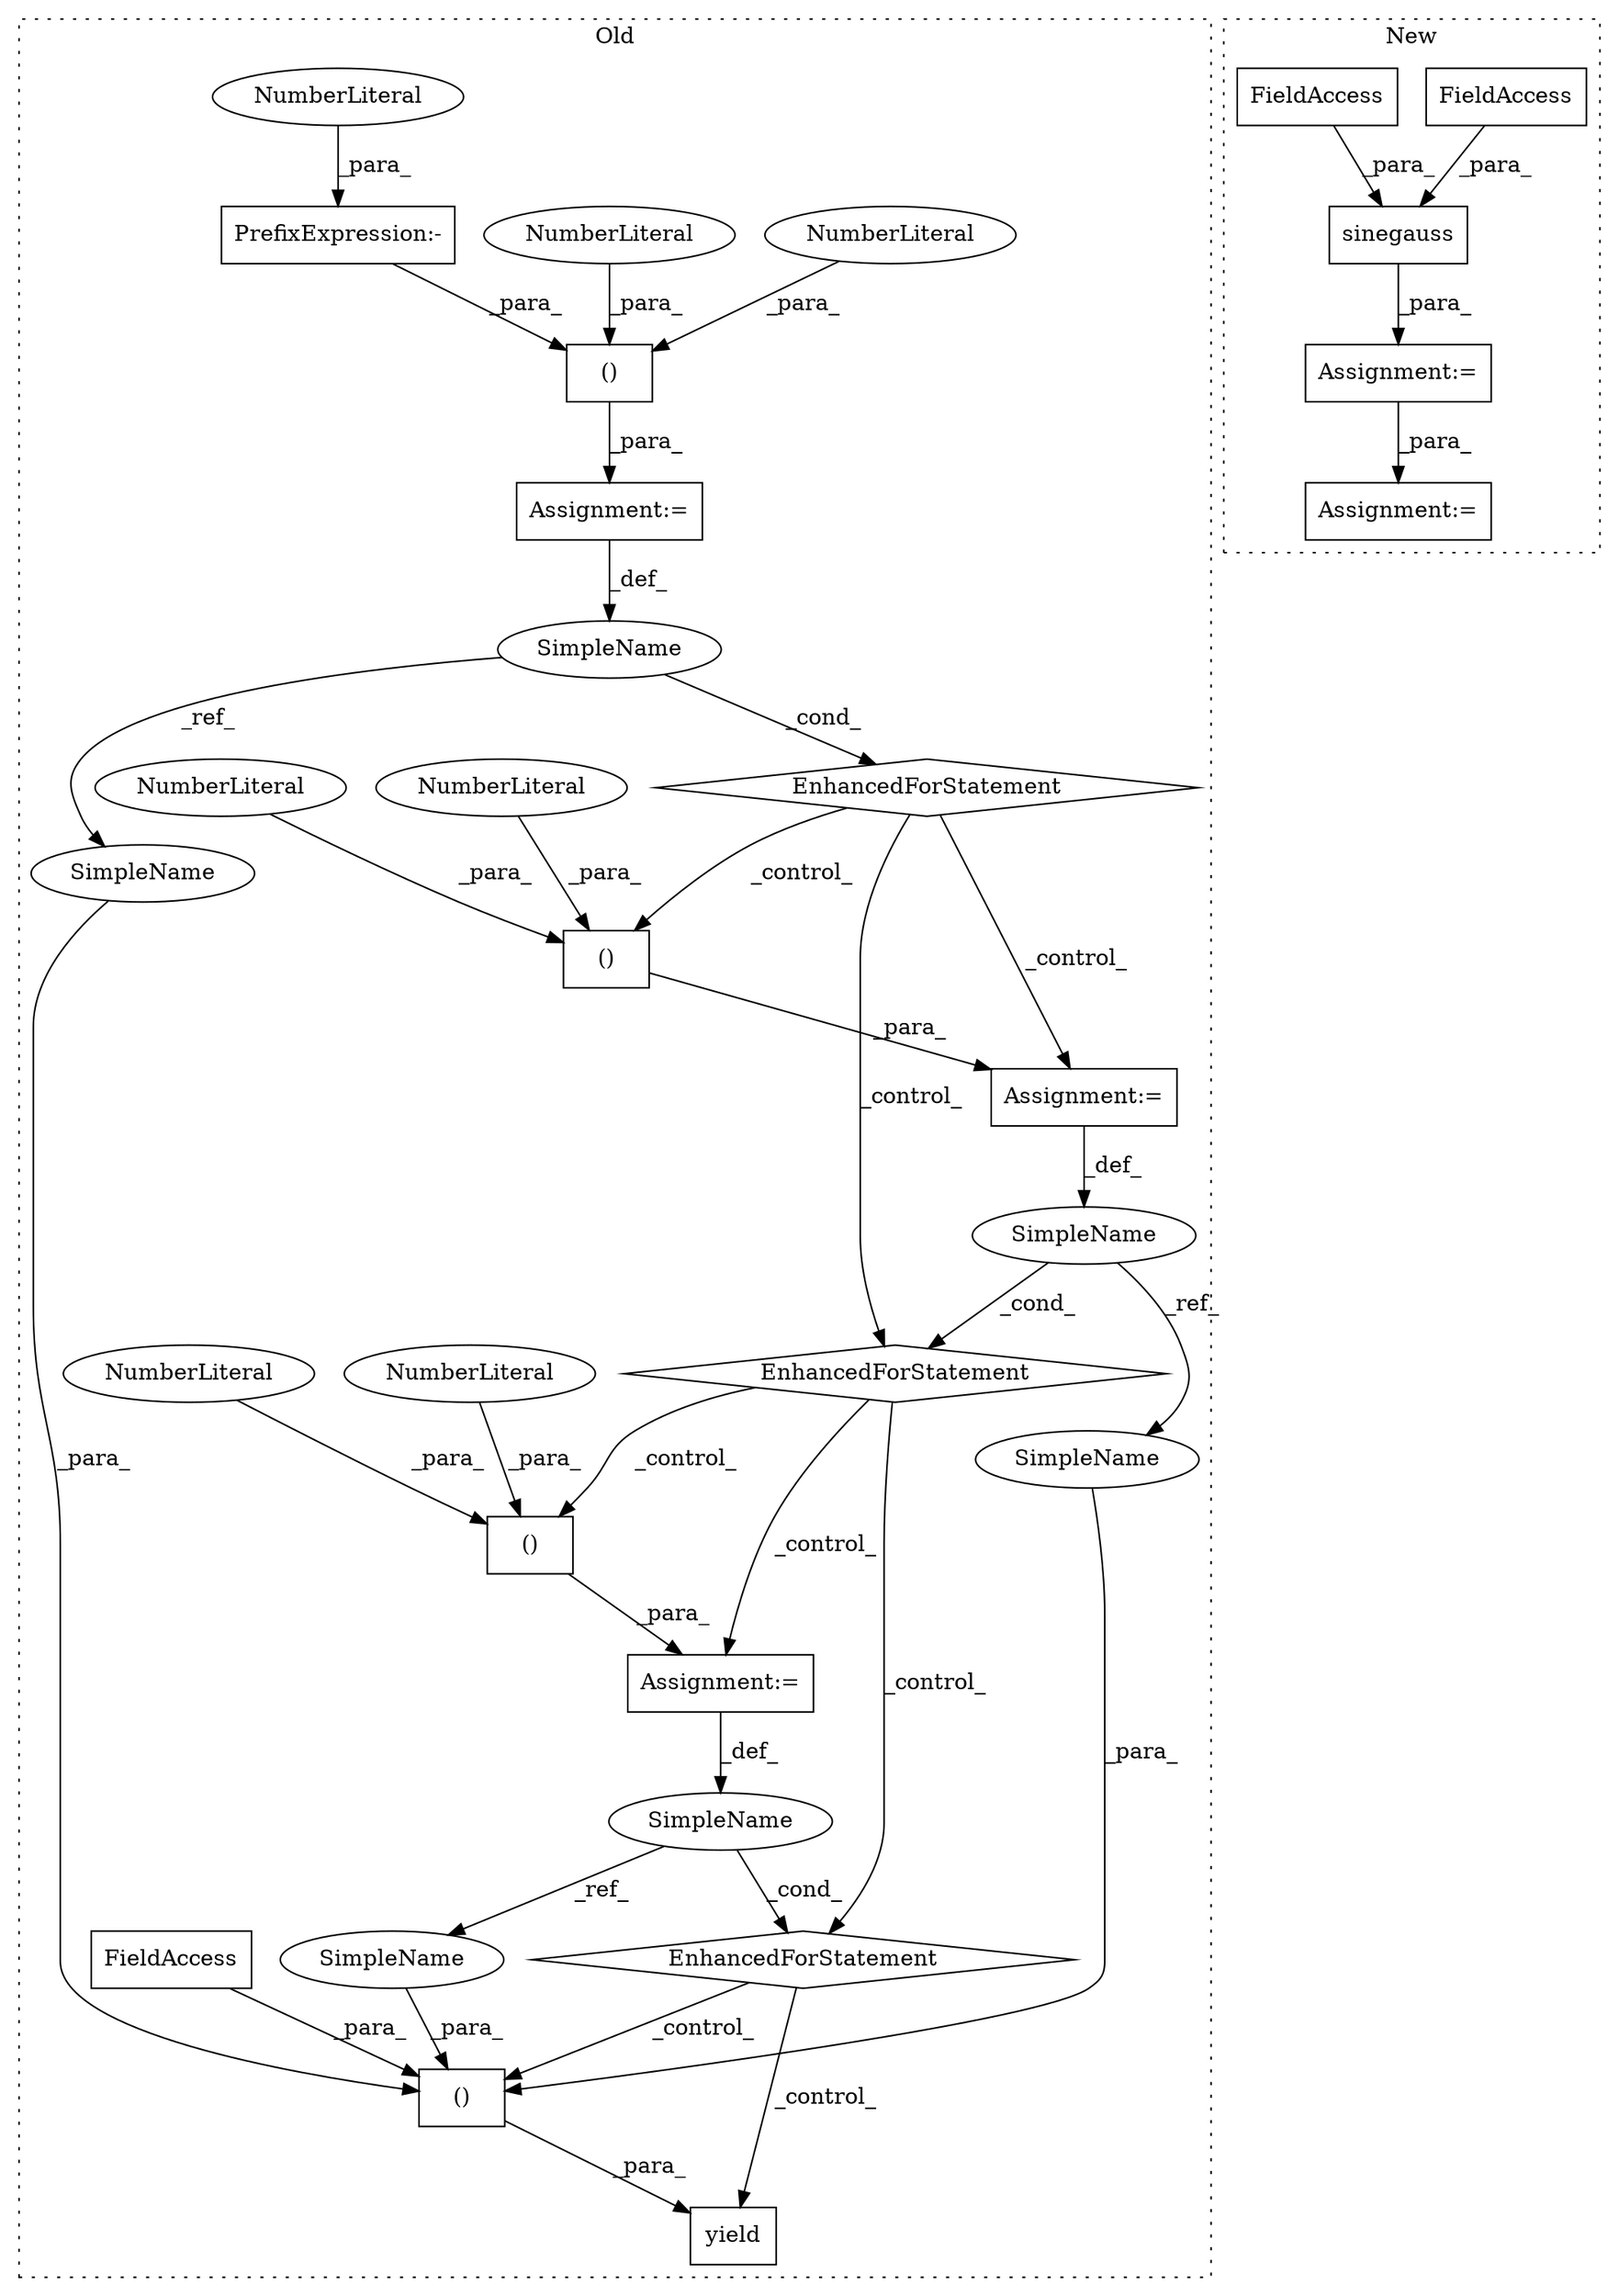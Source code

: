 digraph G {
subgraph cluster0 {
1 [label="EnhancedForStatement" a="70" s="2820,2923" l="57,3" shape="diamond"];
3 [label="SimpleName" a="42" s="2881" l="2" shape="ellipse"];
4 [label="yield" a="112" s="3181" l="20" shape="box"];
5 [label="()" a="106" s="3015" l="30" shape="box"];
6 [label="NumberLiteral" a="34" s="3044" l="1" shape="ellipse"];
7 [label="()" a="106" s="3149" l="15" shape="box"];
8 [label="NumberLiteral" a="34" s="3163" l="1" shape="ellipse"];
9 [label="()" a="106" s="3201" l="97" shape="box"];
10 [label="NumberLiteral" a="34" s="3030" l="1" shape="ellipse"];
11 [label="()" a="106" s="2893" l="30" shape="box"];
12 [label="NumberLiteral" a="34" s="3149" l="1" shape="ellipse"];
13 [label="NumberLiteral" a="34" s="2908" l="1" shape="ellipse"];
14 [label="NumberLiteral" a="34" s="2922" l="1" shape="ellipse"];
17 [label="EnhancedForStatement" a="70" s="3060,3164" l="65,3" shape="diamond"];
18 [label="FieldAccess" a="22" s="3201" l="20" shape="box"];
19 [label="EnhancedForStatement" a="70" s="2936,3045" l="61,3" shape="diamond"];
20 [label="SimpleName" a="42" s="3129" l="6" shape="ellipse"];
21 [label="SimpleName" a="42" s="3001" l="2" shape="ellipse"];
22 [label="Assignment:=" a="7" s="2936,3045" l="61,3" shape="box"];
24 [label="Assignment:=" a="7" s="2820,2923" l="57,3" shape="box"];
25 [label="Assignment:=" a="7" s="3060,3164" l="65,3" shape="box"];
27 [label="PrefixExpression:-" a="38" s="2893" l="1" shape="box"];
28 [label="NumberLiteral" a="34" s="2894" l="1" shape="ellipse"];
29 [label="SimpleName" a="42" s="3248" l="2" shape="ellipse"];
30 [label="SimpleName" a="42" s="3278" l="6" shape="ellipse"];
31 [label="SimpleName" a="42" s="3263" l="2" shape="ellipse"];
label = "Old";
style="dotted";
}
subgraph cluster1 {
2 [label="sinegauss" a="32" s="1530,1549" l="10,1" shape="box"];
15 [label="FieldAccess" a="22" s="1542" l="2" shape="box"];
16 [label="FieldAccess" a="22" s="1548" l="1" shape="box"];
23 [label="Assignment:=" a="7" s="1576" l="2" shape="box"];
26 [label="Assignment:=" a="7" s="1529" l="1" shape="box"];
label = "New";
style="dotted";
}
1 -> 22 [label="_control_"];
1 -> 19 [label="_control_"];
1 -> 5 [label="_control_"];
2 -> 26 [label="_para_"];
3 -> 29 [label="_ref_"];
3 -> 1 [label="_cond_"];
5 -> 22 [label="_para_"];
6 -> 5 [label="_para_"];
7 -> 25 [label="_para_"];
8 -> 7 [label="_para_"];
9 -> 4 [label="_para_"];
10 -> 5 [label="_para_"];
11 -> 24 [label="_para_"];
12 -> 7 [label="_para_"];
13 -> 11 [label="_para_"];
14 -> 11 [label="_para_"];
15 -> 2 [label="_para_"];
16 -> 2 [label="_para_"];
17 -> 9 [label="_control_"];
17 -> 4 [label="_control_"];
18 -> 9 [label="_para_"];
19 -> 7 [label="_control_"];
19 -> 17 [label="_control_"];
19 -> 25 [label="_control_"];
20 -> 17 [label="_cond_"];
20 -> 30 [label="_ref_"];
21 -> 19 [label="_cond_"];
21 -> 31 [label="_ref_"];
22 -> 21 [label="_def_"];
24 -> 3 [label="_def_"];
25 -> 20 [label="_def_"];
26 -> 23 [label="_para_"];
27 -> 11 [label="_para_"];
28 -> 27 [label="_para_"];
29 -> 9 [label="_para_"];
30 -> 9 [label="_para_"];
31 -> 9 [label="_para_"];
}